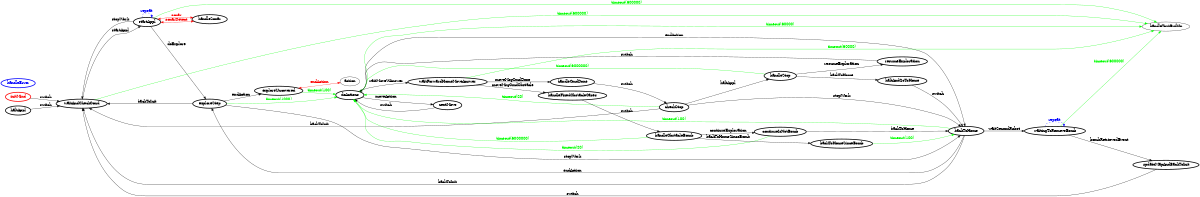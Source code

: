 /*
*
* A GraphViz DOT FSM description 
* Please use a GraphViz visualizer (like http://www.webgraphviz.com)
*  
*/

digraph finite_state_machine {
	rankdir=LR
	size="8,5"
	
	initMind [ color = red ][ fontcolor = red ][ penwidth = 3 ]
	startAppl [ color = black ][ fontcolor = black ][ penwidth = 3 ]
	exploreUncovered [ color = black ][ fontcolor = black ][ penwidth = 3 ]
	continueIsNotBomb [ color = black ][ fontcolor = black ][ penwidth = 3 ]
	handleSonar [ color = black ][ fontcolor = black ][ penwidth = 3 ]
	handleObstacleBomb [ color = black ][ fontcolor = black ][ penwidth = 3 ]
	doActions [ color = black ][ fontcolor = black ][ penwidth = 3 ]
	nextMove [ color = black ][ fontcolor = black ][ penwidth = 3 ]
	checkStop [ color = black ][ fontcolor = black ][ penwidth = 3 ]
	waitAndCheckCond [ color = black ][ fontcolor = black ][ penwidth = 3 ]
	waitForwardHomeMoveAnswer [ color = black ][ fontcolor = black ][ penwidth = 3 ]
	handleCmdDone [ color = black ][ fontcolor = black ][ penwidth = 3 ]
	haltAppl [ color = black ][ fontcolor = black ][ penwidth = 3 ]
	backToHome [ color = black ][ fontcolor = black ][ penwidth = 3 ]
	haltAndGoToHome [ color = black ][ fontcolor = black ][ penwidth = 3 ]
	exploreStep [ color = black ][ fontcolor = black ][ penwidth = 3 ]
	waitingToRemoveBomb [ color = black ][ fontcolor = black ][ penwidth = 3 ]
	backToHomeSinceBomb [ color = black ][ fontcolor = black ][ penwidth = 3 ]
	updateMapAndBackToInit [ color = black ][ fontcolor = black ][ penwidth = 3 ]
	handleStop [ color = black ][ fontcolor = black ][ penwidth = 3 ]
	handleFixedObstacleCases [ color = black ][ fontcolor = black ][ penwidth = 3 ]
	resumeExploration [ color = black ][ fontcolor = black ][ penwidth = 3 ]
	handleError [ color = blue ][ fontcolor = blue ][ penwidth = 3 ]
	
	backToHome -> waitingToRemoveBomb [ label = "waitSecondRobot" ][ color = black ][ fontcolor = black ]
	startAppl -> startAppl [ label = "repeat "][ style = dashed ][ color = blue ][ fontcolor = blue ]
	handleObstacleBomb -> doActions [ label = "timeout(6000000)" ][ color = green ][ fontcolor = green ]
	startAppl -> handleSonar [ label = "sonarDetect" ][ color = red ][ fontcolor = red ][ dir = both ]
	exploreStep -> doActions [ label = "timeout(1000)" ][ color = green ][ fontcolor = green ]
	startAppl -> handleToutBuiltIn [ label = "timeout(600000)" ][ color = green ][ fontcolor = green ]
	doActions -> nextMove [ label = "moveAction" ][ color = black ][ fontcolor = black ]
	backToHome -> exploreStep [ label = "endAction" ][ color = black ][ fontcolor = black ]
	startAppl -> waitAndCheckCond [ label = "stopWork" ][ color = black ][ fontcolor = black ]
	checkStop -> handleStop [ label = "haltAppl" ][ color = black ][ fontcolor = black ]
	backToHome -> waitAndCheckCond [ label = "backToInit" ][ color = black ][ fontcolor = black ]
	haltAndGoToHome -> backToHome [ label = "switch" ][ color = black ][ fontcolor = black ]
	exploreStep -> waitAndCheckCond [ label = "backToInit" ][ color = black ][ fontcolor = black ]
	initMind -> waitAndCheckCond [ label = "switch" ][ color = black ][ fontcolor = black ]
	handleObstacleBomb -> continueIsNotBomb [ label = "continueExploration" ][ color = black ][ fontcolor = black ]
	checkStop -> backToHome [ label = "stopWork" ][ color = black ][ fontcolor = black ]
	doActions -> handleToutBuiltIn [ label = "timeout(60000)" ][ color = green ][ fontcolor = green ]
	handleStop -> doActions [ label = "timeout(6000000)" ][ color = green ][ fontcolor = green ]
	doActions -> waitForwardHomeMoveAnswer [ label = "waitMoveWAnswer" ][ color = black ][ fontcolor = black ]
	backToHome -> doActions [ label = "timeout(100)" ][ color = green ][ fontcolor = green ]
	doActions -> backToHome [ label = "endAction" ][ color = black ][ fontcolor = black ]
	resumeExploration -> doActions [ label = "switch" ][ color = black ][ fontcolor = black ]
	backToHomeSinceBomb -> backToHome [ label = "timeout(100)" ][ color = green ][ fontcolor = green ]
	waitForwardHomeMoveAnswer -> handleFixedObstacleCases [ label = "moveMsgCmdObstacle" ][ color = black ][ fontcolor = black ]
	handleFixedObstacleCases -> handleObstacleBomb [ label = "switch" ][ color = black ][ fontcolor = black ]
	waitForwardHomeMoveAnswer -> handleCmdDone [ label = "moveMsgCmdDone" ][ color = black ][ fontcolor = black ]
	checkStop -> waitAndCheckCond [ label = "backToInit" ][ color = black ][ fontcolor = black ]
	startAppl -> exploreStep [ label = "doExplore" ][ color = black ][ fontcolor = black ]
	handleStop -> haltAndGoToHome [ label = "backToHome" ][ color = black ][ fontcolor = black ]
	haltAppl -> waitAndCheckCond [ label = "switch" ][ color = black ][ fontcolor = black ]
	waitAndCheckCond -> startAppl [ label = "startAppl" ][ color = black ][ fontcolor = black ]
	exploreUncovered -> action [ label = "endAction" ][ color = red ][ fontcolor = red ][ dir = both ]
	waitingToRemoveBomb -> handleToutBuiltIn [ label = "timeout(600000)" ][ color = green ][ fontcolor = green ]
	updateMapAndBackToInit -> waitAndCheckCond [ label = "switch" ][ color = black ][ fontcolor = black ]
	waitingToRemoveBomb -> waitingToRemoveBomb [ label = "repeat "][ style = dashed ][ color = blue ][ fontcolor = blue ]
	nextMove -> doActions [ label = "switch" ][ color = black ][ fontcolor = black ]
	waitForwardHomeMoveAnswer -> handleToutBuiltIn [ label = "timeout(60000)" ][ color = green ][ fontcolor = green ]
	exploreUncovered -> doActions [ label = "timeout(100)" ][ color = green ][ fontcolor = green ]
	startAppl -> handleSonar [ label = "sonar" ][ color = red ][ fontcolor = red ][ dir = both ]
	handleStop -> resumeExploration [ label = "resumeExploration" ][ color = black ][ fontcolor = black ]
	exploreStep -> backToHome [ label = "stopWork" ][ color = black ][ fontcolor = black ]
	waitingToRemoveBomb -> updateMapAndBackToInit [ label = "bombRetrievedEvent" ][ color = black ][ fontcolor = black ]
	checkStop -> doActions [ label = "timeout(20)" ][ color = green ][ fontcolor = green ]
	continueIsNotBomb -> backToHome [ label = "backToHome" ][ color = black ][ fontcolor = black ]
	continueIsNotBomb -> doActions [ label = "timeout(20)" ][ color = green ][ fontcolor = green ]
	handleObstacleBomb -> backToHomeSinceBomb [ label = "backToHomeSinceBomb" ][ color = black ][ fontcolor = black ]
	handleCmdDone -> checkStop [ label = "switch" ][ color = black ][ fontcolor = black ]
	exploreStep -> exploreUncovered [ label = "endAction" ][ color = black ][ fontcolor = black ]
	waitAndCheckCond -> handleToutBuiltIn [ label = "timeout(600000)" ][ color = green ][ fontcolor = green ]
}
